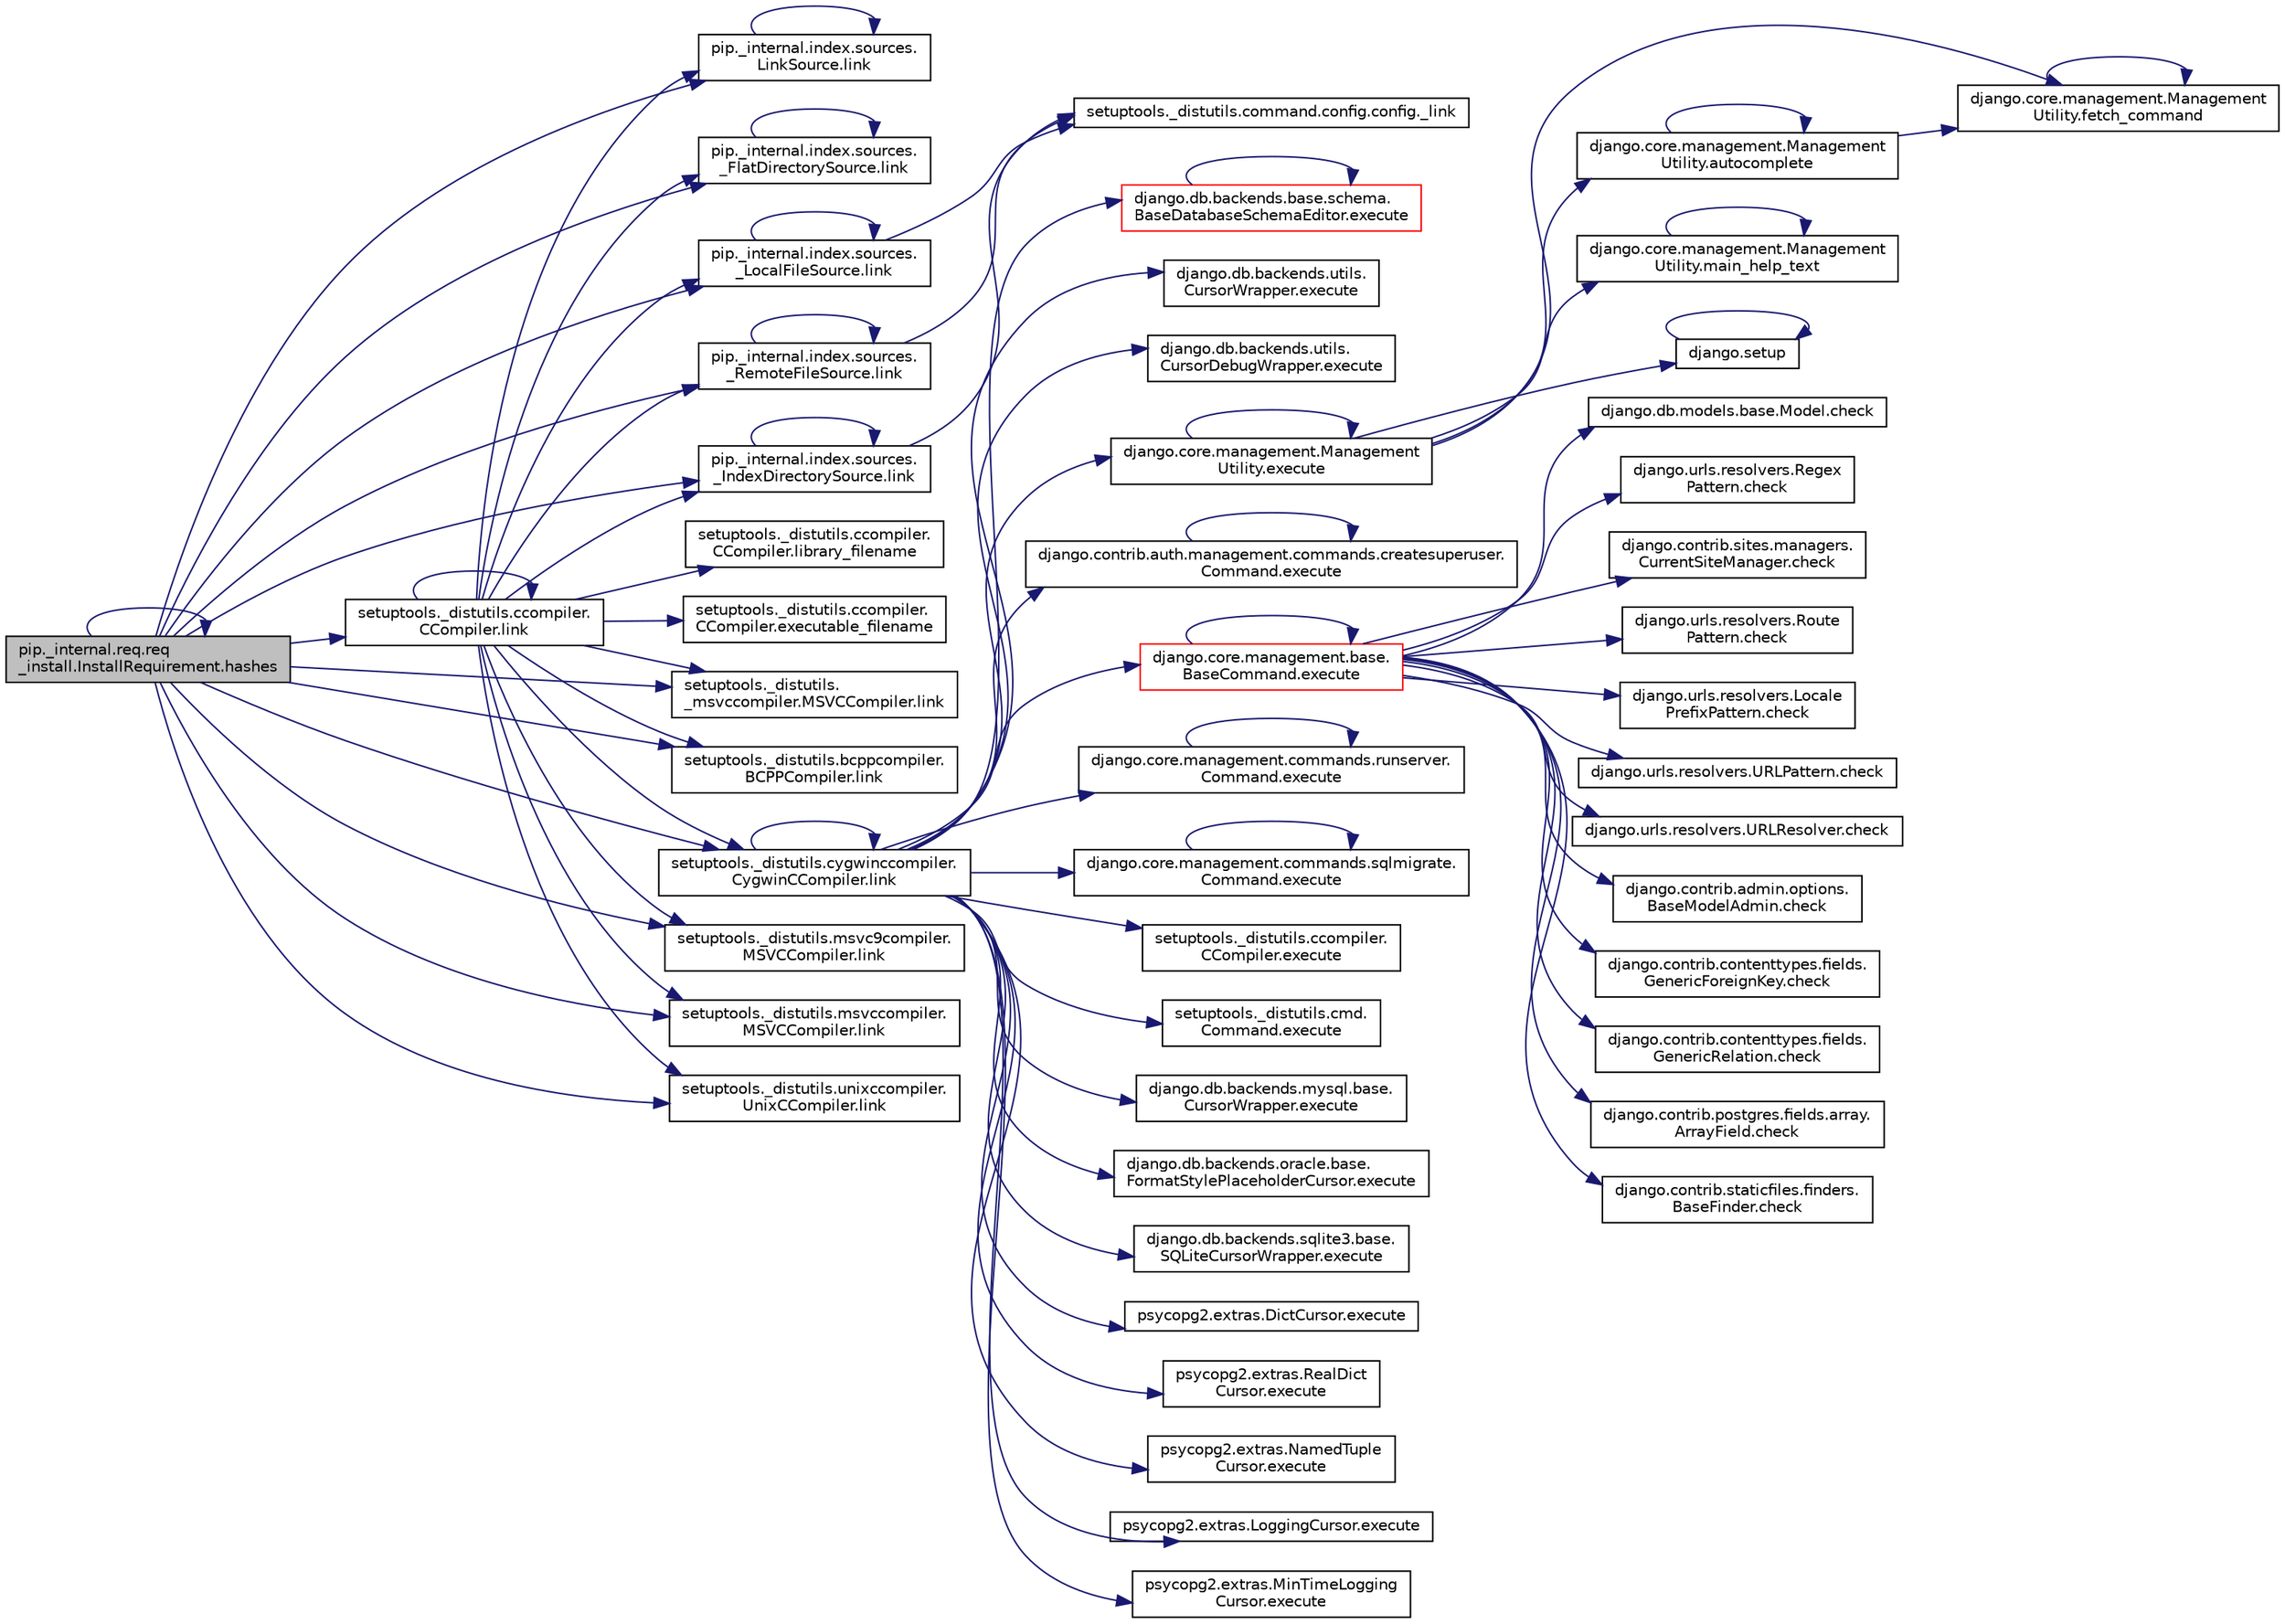 digraph "pip._internal.req.req_install.InstallRequirement.hashes"
{
 // LATEX_PDF_SIZE
  edge [fontname="Helvetica",fontsize="10",labelfontname="Helvetica",labelfontsize="10"];
  node [fontname="Helvetica",fontsize="10",shape=record];
  rankdir="LR";
  Node1 [label="pip._internal.req.req\l_install.InstallRequirement.hashes",height=0.2,width=0.4,color="black", fillcolor="grey75", style="filled", fontcolor="black",tooltip=" "];
  Node1 -> Node1 [color="midnightblue",fontsize="10",style="solid",fontname="Helvetica"];
  Node1 -> Node2 [color="midnightblue",fontsize="10",style="solid",fontname="Helvetica"];
  Node2 [label="pip._internal.index.sources.\lLinkSource.link",height=0.2,width=0.4,color="black", fillcolor="white", style="filled",URL="$d4/d57/classpip_1_1__internal_1_1index_1_1sources_1_1_link_source.html#ace307062828f2ac764322297128ed112",tooltip=" "];
  Node2 -> Node2 [color="midnightblue",fontsize="10",style="solid",fontname="Helvetica"];
  Node1 -> Node3 [color="midnightblue",fontsize="10",style="solid",fontname="Helvetica"];
  Node3 [label="pip._internal.index.sources.\l_FlatDirectorySource.link",height=0.2,width=0.4,color="black", fillcolor="white", style="filled",URL="$d0/d41/classpip_1_1__internal_1_1index_1_1sources_1_1___flat_directory_source.html#a72114eb0d8af85d9e3e48aecdebe9884",tooltip=" "];
  Node3 -> Node3 [color="midnightblue",fontsize="10",style="solid",fontname="Helvetica"];
  Node1 -> Node4 [color="midnightblue",fontsize="10",style="solid",fontname="Helvetica"];
  Node4 [label="pip._internal.index.sources.\l_LocalFileSource.link",height=0.2,width=0.4,color="black", fillcolor="white", style="filled",URL="$d1/d92/classpip_1_1__internal_1_1index_1_1sources_1_1___local_file_source.html#a7245056ba93c5e70dfcc739a21d2db61",tooltip=" "];
  Node4 -> Node5 [color="midnightblue",fontsize="10",style="solid",fontname="Helvetica"];
  Node5 [label="setuptools._distutils.command.config.config._link",height=0.2,width=0.4,color="black", fillcolor="white", style="filled",URL="$d2/d18/classsetuptools_1_1__distutils_1_1command_1_1config_1_1config.html#a764ca3579df206eb7561dec4738ae360",tooltip=" "];
  Node4 -> Node4 [color="midnightblue",fontsize="10",style="solid",fontname="Helvetica"];
  Node1 -> Node6 [color="midnightblue",fontsize="10",style="solid",fontname="Helvetica"];
  Node6 [label="pip._internal.index.sources.\l_RemoteFileSource.link",height=0.2,width=0.4,color="black", fillcolor="white", style="filled",URL="$d9/d17/classpip_1_1__internal_1_1index_1_1sources_1_1___remote_file_source.html#a33ac3f66b6928ff6f76408d71d9f49ca",tooltip=" "];
  Node6 -> Node5 [color="midnightblue",fontsize="10",style="solid",fontname="Helvetica"];
  Node6 -> Node6 [color="midnightblue",fontsize="10",style="solid",fontname="Helvetica"];
  Node1 -> Node7 [color="midnightblue",fontsize="10",style="solid",fontname="Helvetica"];
  Node7 [label="pip._internal.index.sources.\l_IndexDirectorySource.link",height=0.2,width=0.4,color="black", fillcolor="white", style="filled",URL="$d4/d84/classpip_1_1__internal_1_1index_1_1sources_1_1___index_directory_source.html#a1f71a0b21e5744c2aec54ff5ed0b1d61",tooltip=" "];
  Node7 -> Node5 [color="midnightblue",fontsize="10",style="solid",fontname="Helvetica"];
  Node7 -> Node7 [color="midnightblue",fontsize="10",style="solid",fontname="Helvetica"];
  Node1 -> Node8 [color="midnightblue",fontsize="10",style="solid",fontname="Helvetica"];
  Node8 [label="setuptools._distutils.\l_msvccompiler.MSVCCompiler.link",height=0.2,width=0.4,color="black", fillcolor="white", style="filled",URL="$db/da5/classsetuptools_1_1__distutils_1_1__msvccompiler_1_1_m_s_v_c_compiler.html#a2ab58f74fe6ed70b7108a72bddd96218",tooltip=" "];
  Node1 -> Node9 [color="midnightblue",fontsize="10",style="solid",fontname="Helvetica"];
  Node9 [label="setuptools._distutils.bcppcompiler.\lBCPPCompiler.link",height=0.2,width=0.4,color="black", fillcolor="white", style="filled",URL="$db/d1b/classsetuptools_1_1__distutils_1_1bcppcompiler_1_1_b_c_p_p_compiler.html#a6bac28a461d03b04c12b54c98249a420",tooltip=" "];
  Node1 -> Node10 [color="midnightblue",fontsize="10",style="solid",fontname="Helvetica"];
  Node10 [label="setuptools._distutils.ccompiler.\lCCompiler.link",height=0.2,width=0.4,color="black", fillcolor="white", style="filled",URL="$d0/daa/classsetuptools_1_1__distutils_1_1ccompiler_1_1_c_compiler.html#a45df240957c64871006d1ca5fe31760b",tooltip=" "];
  Node10 -> Node11 [color="midnightblue",fontsize="10",style="solid",fontname="Helvetica"];
  Node11 [label="setuptools._distutils.ccompiler.\lCCompiler.executable_filename",height=0.2,width=0.4,color="black", fillcolor="white", style="filled",URL="$d0/daa/classsetuptools_1_1__distutils_1_1ccompiler_1_1_c_compiler.html#a52aabaabd2517962b374d03fce754043",tooltip=" "];
  Node10 -> Node12 [color="midnightblue",fontsize="10",style="solid",fontname="Helvetica"];
  Node12 [label="setuptools._distutils.ccompiler.\lCCompiler.library_filename",height=0.2,width=0.4,color="black", fillcolor="white", style="filled",URL="$d0/daa/classsetuptools_1_1__distutils_1_1ccompiler_1_1_c_compiler.html#a8e7dc497b0dbe3321ea2b28bc7f90302",tooltip=" "];
  Node10 -> Node2 [color="midnightblue",fontsize="10",style="solid",fontname="Helvetica"];
  Node10 -> Node3 [color="midnightblue",fontsize="10",style="solid",fontname="Helvetica"];
  Node10 -> Node4 [color="midnightblue",fontsize="10",style="solid",fontname="Helvetica"];
  Node10 -> Node6 [color="midnightblue",fontsize="10",style="solid",fontname="Helvetica"];
  Node10 -> Node7 [color="midnightblue",fontsize="10",style="solid",fontname="Helvetica"];
  Node10 -> Node8 [color="midnightblue",fontsize="10",style="solid",fontname="Helvetica"];
  Node10 -> Node9 [color="midnightblue",fontsize="10",style="solid",fontname="Helvetica"];
  Node10 -> Node10 [color="midnightblue",fontsize="10",style="solid",fontname="Helvetica"];
  Node10 -> Node13 [color="midnightblue",fontsize="10",style="solid",fontname="Helvetica"];
  Node13 [label="setuptools._distutils.cygwinccompiler.\lCygwinCCompiler.link",height=0.2,width=0.4,color="black", fillcolor="white", style="filled",URL="$d5/d19/classsetuptools_1_1__distutils_1_1cygwinccompiler_1_1_cygwin_c_compiler.html#adf60750f2fa91bae514c22f726a80768",tooltip=" "];
  Node13 -> Node14 [color="midnightblue",fontsize="10",style="solid",fontname="Helvetica"];
  Node14 [label="django.core.management.Management\lUtility.execute",height=0.2,width=0.4,color="black", fillcolor="white", style="filled",URL="$dd/dbf/classdjango_1_1core_1_1management_1_1_management_utility.html#a0ce04752f34bec18d58356f1bda05b74",tooltip=" "];
  Node14 -> Node15 [color="midnightblue",fontsize="10",style="solid",fontname="Helvetica"];
  Node15 [label="django.core.management.Management\lUtility.autocomplete",height=0.2,width=0.4,color="black", fillcolor="white", style="filled",URL="$dd/dbf/classdjango_1_1core_1_1management_1_1_management_utility.html#a27cf35c93ef6b4bbfeb562aa44284f29",tooltip=" "];
  Node15 -> Node15 [color="midnightblue",fontsize="10",style="solid",fontname="Helvetica"];
  Node15 -> Node16 [color="midnightblue",fontsize="10",style="solid",fontname="Helvetica"];
  Node16 [label="django.core.management.Management\lUtility.fetch_command",height=0.2,width=0.4,color="black", fillcolor="white", style="filled",URL="$dd/dbf/classdjango_1_1core_1_1management_1_1_management_utility.html#ad950c814ba4ec750697ad0c3abe16015",tooltip=" "];
  Node16 -> Node16 [color="midnightblue",fontsize="10",style="solid",fontname="Helvetica"];
  Node14 -> Node14 [color="midnightblue",fontsize="10",style="solid",fontname="Helvetica"];
  Node14 -> Node16 [color="midnightblue",fontsize="10",style="solid",fontname="Helvetica"];
  Node14 -> Node17 [color="midnightblue",fontsize="10",style="solid",fontname="Helvetica"];
  Node17 [label="django.core.management.Management\lUtility.main_help_text",height=0.2,width=0.4,color="black", fillcolor="white", style="filled",URL="$dd/dbf/classdjango_1_1core_1_1management_1_1_management_utility.html#a072b20f8b27c6b24d7ba1c5c0f5336d5",tooltip=" "];
  Node17 -> Node17 [color="midnightblue",fontsize="10",style="solid",fontname="Helvetica"];
  Node14 -> Node18 [color="midnightblue",fontsize="10",style="solid",fontname="Helvetica"];
  Node18 [label="django.setup",height=0.2,width=0.4,color="black", fillcolor="white", style="filled",URL="$d6/dd8/namespacedjango.html#ab9142626e5511e33ce016b26438f6f2d",tooltip=" "];
  Node18 -> Node18 [color="midnightblue",fontsize="10",style="solid",fontname="Helvetica"];
  Node13 -> Node19 [color="midnightblue",fontsize="10",style="solid",fontname="Helvetica"];
  Node19 [label="django.contrib.auth.management.commands.createsuperuser.\lCommand.execute",height=0.2,width=0.4,color="black", fillcolor="white", style="filled",URL="$d7/d51/classdjango_1_1contrib_1_1auth_1_1management_1_1commands_1_1createsuperuser_1_1_command.html#ac58857ddf6131c17f95cee20e304d97b",tooltip=" "];
  Node19 -> Node19 [color="midnightblue",fontsize="10",style="solid",fontname="Helvetica"];
  Node13 -> Node20 [color="midnightblue",fontsize="10",style="solid",fontname="Helvetica"];
  Node20 [label="django.core.management.base.\lBaseCommand.execute",height=0.2,width=0.4,color="red", fillcolor="white", style="filled",URL="$db/da3/classdjango_1_1core_1_1management_1_1base_1_1_base_command.html#a900029c213c1456bbd6f8e5b8ead2201",tooltip=" "];
  Node20 -> Node21 [color="midnightblue",fontsize="10",style="solid",fontname="Helvetica"];
  Node21 [label="django.db.models.base.Model.check",height=0.2,width=0.4,color="black", fillcolor="white", style="filled",URL="$da/d39/classdjango_1_1db_1_1models_1_1base_1_1_model.html#a304e3349914d12511b57a69839bfe61e",tooltip=" "];
  Node20 -> Node22 [color="midnightblue",fontsize="10",style="solid",fontname="Helvetica"];
  Node22 [label="django.urls.resolvers.Regex\lPattern.check",height=0.2,width=0.4,color="black", fillcolor="white", style="filled",URL="$de/dca/classdjango_1_1urls_1_1resolvers_1_1_regex_pattern.html#a58f6bbf5529d59022846d5c88f3bbd17",tooltip=" "];
  Node20 -> Node23 [color="midnightblue",fontsize="10",style="solid",fontname="Helvetica"];
  Node23 [label="django.contrib.sites.managers.\lCurrentSiteManager.check",height=0.2,width=0.4,color="black", fillcolor="white", style="filled",URL="$dd/d05/classdjango_1_1contrib_1_1sites_1_1managers_1_1_current_site_manager.html#a13f79f70f9845e15c4aaf62504144cce",tooltip=" "];
  Node20 -> Node24 [color="midnightblue",fontsize="10",style="solid",fontname="Helvetica"];
  Node24 [label="django.urls.resolvers.Route\lPattern.check",height=0.2,width=0.4,color="black", fillcolor="white", style="filled",URL="$db/d58/classdjango_1_1urls_1_1resolvers_1_1_route_pattern.html#a8f9db3b67d0ce78935bcfd45970be236",tooltip=" "];
  Node20 -> Node25 [color="midnightblue",fontsize="10",style="solid",fontname="Helvetica"];
  Node25 [label="django.urls.resolvers.Locale\lPrefixPattern.check",height=0.2,width=0.4,color="black", fillcolor="white", style="filled",URL="$da/dc6/classdjango_1_1urls_1_1resolvers_1_1_locale_prefix_pattern.html#ade761db4975abb9fe1a023e4097de0e2",tooltip=" "];
  Node20 -> Node26 [color="midnightblue",fontsize="10",style="solid",fontname="Helvetica"];
  Node26 [label="django.urls.resolvers.URLPattern.check",height=0.2,width=0.4,color="black", fillcolor="white", style="filled",URL="$d2/de6/classdjango_1_1urls_1_1resolvers_1_1_u_r_l_pattern.html#ab5932e4159e3d2e526dcaed7b88f40cf",tooltip=" "];
  Node20 -> Node27 [color="midnightblue",fontsize="10",style="solid",fontname="Helvetica"];
  Node27 [label="django.urls.resolvers.URLResolver.check",height=0.2,width=0.4,color="black", fillcolor="white", style="filled",URL="$de/d00/classdjango_1_1urls_1_1resolvers_1_1_u_r_l_resolver.html#a27589fd9b2abf4c484107d1168cf1ed6",tooltip=" "];
  Node20 -> Node28 [color="midnightblue",fontsize="10",style="solid",fontname="Helvetica"];
  Node28 [label="django.contrib.admin.options.\lBaseModelAdmin.check",height=0.2,width=0.4,color="black", fillcolor="white", style="filled",URL="$d3/dd6/classdjango_1_1contrib_1_1admin_1_1options_1_1_base_model_admin.html#a9ca1cd6c5a42618b2243228b3a4c1596",tooltip=" "];
  Node20 -> Node29 [color="midnightblue",fontsize="10",style="solid",fontname="Helvetica"];
  Node29 [label="django.contrib.contenttypes.fields.\lGenericForeignKey.check",height=0.2,width=0.4,color="black", fillcolor="white", style="filled",URL="$d6/de5/classdjango_1_1contrib_1_1contenttypes_1_1fields_1_1_generic_foreign_key.html#aefa890ccd2ec98fdd30ed817b776a61f",tooltip=" "];
  Node20 -> Node30 [color="midnightblue",fontsize="10",style="solid",fontname="Helvetica"];
  Node30 [label="django.contrib.contenttypes.fields.\lGenericRelation.check",height=0.2,width=0.4,color="black", fillcolor="white", style="filled",URL="$d9/d64/classdjango_1_1contrib_1_1contenttypes_1_1fields_1_1_generic_relation.html#a63de9a85a130b62d31df7c7ac910087b",tooltip=" "];
  Node20 -> Node31 [color="midnightblue",fontsize="10",style="solid",fontname="Helvetica"];
  Node31 [label="django.contrib.postgres.fields.array.\lArrayField.check",height=0.2,width=0.4,color="black", fillcolor="white", style="filled",URL="$dc/ddf/classdjango_1_1contrib_1_1postgres_1_1fields_1_1array_1_1_array_field.html#a5df4dcad5df4b7f7f89e77496fd18e3a",tooltip=" "];
  Node20 -> Node32 [color="midnightblue",fontsize="10",style="solid",fontname="Helvetica"];
  Node32 [label="django.contrib.staticfiles.finders.\lBaseFinder.check",height=0.2,width=0.4,color="black", fillcolor="white", style="filled",URL="$d0/d22/classdjango_1_1contrib_1_1staticfiles_1_1finders_1_1_base_finder.html#a205dde5e221e7f4b768cdfe0393c80e9",tooltip=" "];
  Node20 -> Node20 [color="midnightblue",fontsize="10",style="solid",fontname="Helvetica"];
  Node13 -> Node2568 [color="midnightblue",fontsize="10",style="solid",fontname="Helvetica"];
  Node2568 [label="django.core.management.commands.runserver.\lCommand.execute",height=0.2,width=0.4,color="black", fillcolor="white", style="filled",URL="$d7/de0/classdjango_1_1core_1_1management_1_1commands_1_1runserver_1_1_command.html#a715bfb079726baeadd606f17cb81ce68",tooltip=" "];
  Node2568 -> Node2568 [color="midnightblue",fontsize="10",style="solid",fontname="Helvetica"];
  Node13 -> Node2569 [color="midnightblue",fontsize="10",style="solid",fontname="Helvetica"];
  Node2569 [label="django.core.management.commands.sqlmigrate.\lCommand.execute",height=0.2,width=0.4,color="black", fillcolor="white", style="filled",URL="$d0/d74/classdjango_1_1core_1_1management_1_1commands_1_1sqlmigrate_1_1_command.html#a3393528eaa1c0fe61783f0f68b866ca6",tooltip=" "];
  Node2569 -> Node2569 [color="midnightblue",fontsize="10",style="solid",fontname="Helvetica"];
  Node13 -> Node2570 [color="midnightblue",fontsize="10",style="solid",fontname="Helvetica"];
  Node2570 [label="setuptools._distutils.ccompiler.\lCCompiler.execute",height=0.2,width=0.4,color="black", fillcolor="white", style="filled",URL="$d0/daa/classsetuptools_1_1__distutils_1_1ccompiler_1_1_c_compiler.html#a059c30925767dc96430ad63008871ac1",tooltip=" "];
  Node13 -> Node2571 [color="midnightblue",fontsize="10",style="solid",fontname="Helvetica"];
  Node2571 [label="setuptools._distutils.cmd.\lCommand.execute",height=0.2,width=0.4,color="black", fillcolor="white", style="filled",URL="$dd/df5/classsetuptools_1_1__distutils_1_1cmd_1_1_command.html#aa15b5cefcab5f7c3de4f87976d647744",tooltip=" "];
  Node13 -> Node2572 [color="midnightblue",fontsize="10",style="solid",fontname="Helvetica"];
  Node2572 [label="django.db.backends.mysql.base.\lCursorWrapper.execute",height=0.2,width=0.4,color="black", fillcolor="white", style="filled",URL="$de/d61/classdjango_1_1db_1_1backends_1_1mysql_1_1base_1_1_cursor_wrapper.html#a8df9e0e654602d65023eedf23e91cbf8",tooltip=" "];
  Node13 -> Node2573 [color="midnightblue",fontsize="10",style="solid",fontname="Helvetica"];
  Node2573 [label="django.db.backends.oracle.base.\lFormatStylePlaceholderCursor.execute",height=0.2,width=0.4,color="black", fillcolor="white", style="filled",URL="$d5/daa/classdjango_1_1db_1_1backends_1_1oracle_1_1base_1_1_format_style_placeholder_cursor.html#a71fe93bed5ba6477dc1b7bc2488037e9",tooltip=" "];
  Node13 -> Node2574 [color="midnightblue",fontsize="10",style="solid",fontname="Helvetica"];
  Node2574 [label="django.db.backends.sqlite3.base.\lSQLiteCursorWrapper.execute",height=0.2,width=0.4,color="black", fillcolor="white", style="filled",URL="$d6/dbf/classdjango_1_1db_1_1backends_1_1sqlite3_1_1base_1_1_s_q_lite_cursor_wrapper.html#a35e15973415d4434eb773f8163ab371f",tooltip=" "];
  Node13 -> Node2575 [color="midnightblue",fontsize="10",style="solid",fontname="Helvetica"];
  Node2575 [label="psycopg2.extras.DictCursor.execute",height=0.2,width=0.4,color="black", fillcolor="white", style="filled",URL="$d7/d15/classpsycopg2_1_1extras_1_1_dict_cursor.html#ad9efe2b44abb6d5b6014f6a3a12c3dcf",tooltip=" "];
  Node13 -> Node2576 [color="midnightblue",fontsize="10",style="solid",fontname="Helvetica"];
  Node2576 [label="psycopg2.extras.RealDict\lCursor.execute",height=0.2,width=0.4,color="black", fillcolor="white", style="filled",URL="$d7/dd8/classpsycopg2_1_1extras_1_1_real_dict_cursor.html#a108e4fee763a62f75766fb658f0dd45b",tooltip=" "];
  Node13 -> Node2577 [color="midnightblue",fontsize="10",style="solid",fontname="Helvetica"];
  Node2577 [label="psycopg2.extras.NamedTuple\lCursor.execute",height=0.2,width=0.4,color="black", fillcolor="white", style="filled",URL="$df/dd4/classpsycopg2_1_1extras_1_1_named_tuple_cursor.html#a5012e86f568b964ea64ab0dfc8c267a4",tooltip=" "];
  Node13 -> Node2578 [color="midnightblue",fontsize="10",style="solid",fontname="Helvetica"];
  Node2578 [label="psycopg2.extras.LoggingCursor.execute",height=0.2,width=0.4,color="black", fillcolor="white", style="filled",URL="$d3/de0/classpsycopg2_1_1extras_1_1_logging_cursor.html#a71b2977057eb3bec2aef9d785b014a6d",tooltip=" "];
  Node13 -> Node2579 [color="midnightblue",fontsize="10",style="solid",fontname="Helvetica"];
  Node2579 [label="psycopg2.extras.MinTimeLogging\lCursor.execute",height=0.2,width=0.4,color="black", fillcolor="white", style="filled",URL="$d7/d45/classpsycopg2_1_1extras_1_1_min_time_logging_cursor.html#a4d611bdc2deb502d0a14c3139ad5349a",tooltip=" "];
  Node13 -> Node2580 [color="midnightblue",fontsize="10",style="solid",fontname="Helvetica"];
  Node2580 [label="django.db.backends.base.schema.\lBaseDatabaseSchemaEditor.execute",height=0.2,width=0.4,color="red", fillcolor="white", style="filled",URL="$d7/d55/classdjango_1_1db_1_1backends_1_1base_1_1schema_1_1_base_database_schema_editor.html#a22aec0aab2668a1ff87643aba4ac23a9",tooltip=" "];
  Node2580 -> Node2580 [color="midnightblue",fontsize="10",style="solid",fontname="Helvetica"];
  Node13 -> Node2599 [color="midnightblue",fontsize="10",style="solid",fontname="Helvetica"];
  Node2599 [label="django.db.backends.utils.\lCursorWrapper.execute",height=0.2,width=0.4,color="black", fillcolor="white", style="filled",URL="$da/d95/classdjango_1_1db_1_1backends_1_1utils_1_1_cursor_wrapper.html#a20377aa919c13487444fc89beaf54cba",tooltip=" "];
  Node13 -> Node2600 [color="midnightblue",fontsize="10",style="solid",fontname="Helvetica"];
  Node2600 [label="django.db.backends.utils.\lCursorDebugWrapper.execute",height=0.2,width=0.4,color="black", fillcolor="white", style="filled",URL="$d2/d87/classdjango_1_1db_1_1backends_1_1utils_1_1_cursor_debug_wrapper.html#a2553a002bec41b4c345c435fe8a44ff6",tooltip=" "];
  Node13 -> Node13 [color="midnightblue",fontsize="10",style="solid",fontname="Helvetica"];
  Node10 -> Node3623 [color="midnightblue",fontsize="10",style="solid",fontname="Helvetica"];
  Node3623 [label="setuptools._distutils.msvc9compiler.\lMSVCCompiler.link",height=0.2,width=0.4,color="black", fillcolor="white", style="filled",URL="$d3/d66/classsetuptools_1_1__distutils_1_1msvc9compiler_1_1_m_s_v_c_compiler.html#a992df14bc1ce0871e1c9cc88ec17355d",tooltip=" "];
  Node10 -> Node3624 [color="midnightblue",fontsize="10",style="solid",fontname="Helvetica"];
  Node3624 [label="setuptools._distutils.msvccompiler.\lMSVCCompiler.link",height=0.2,width=0.4,color="black", fillcolor="white", style="filled",URL="$d3/d17/classsetuptools_1_1__distutils_1_1msvccompiler_1_1_m_s_v_c_compiler.html#a162d3d446d3a900092ef2b6618392eb0",tooltip=" "];
  Node10 -> Node3625 [color="midnightblue",fontsize="10",style="solid",fontname="Helvetica"];
  Node3625 [label="setuptools._distutils.unixccompiler.\lUnixCCompiler.link",height=0.2,width=0.4,color="black", fillcolor="white", style="filled",URL="$d5/da2/classsetuptools_1_1__distutils_1_1unixccompiler_1_1_unix_c_compiler.html#ae8948f20395c495400e9dc21692c601a",tooltip=" "];
  Node1 -> Node13 [color="midnightblue",fontsize="10",style="solid",fontname="Helvetica"];
  Node1 -> Node3623 [color="midnightblue",fontsize="10",style="solid",fontname="Helvetica"];
  Node1 -> Node3624 [color="midnightblue",fontsize="10",style="solid",fontname="Helvetica"];
  Node1 -> Node3625 [color="midnightblue",fontsize="10",style="solid",fontname="Helvetica"];
}

